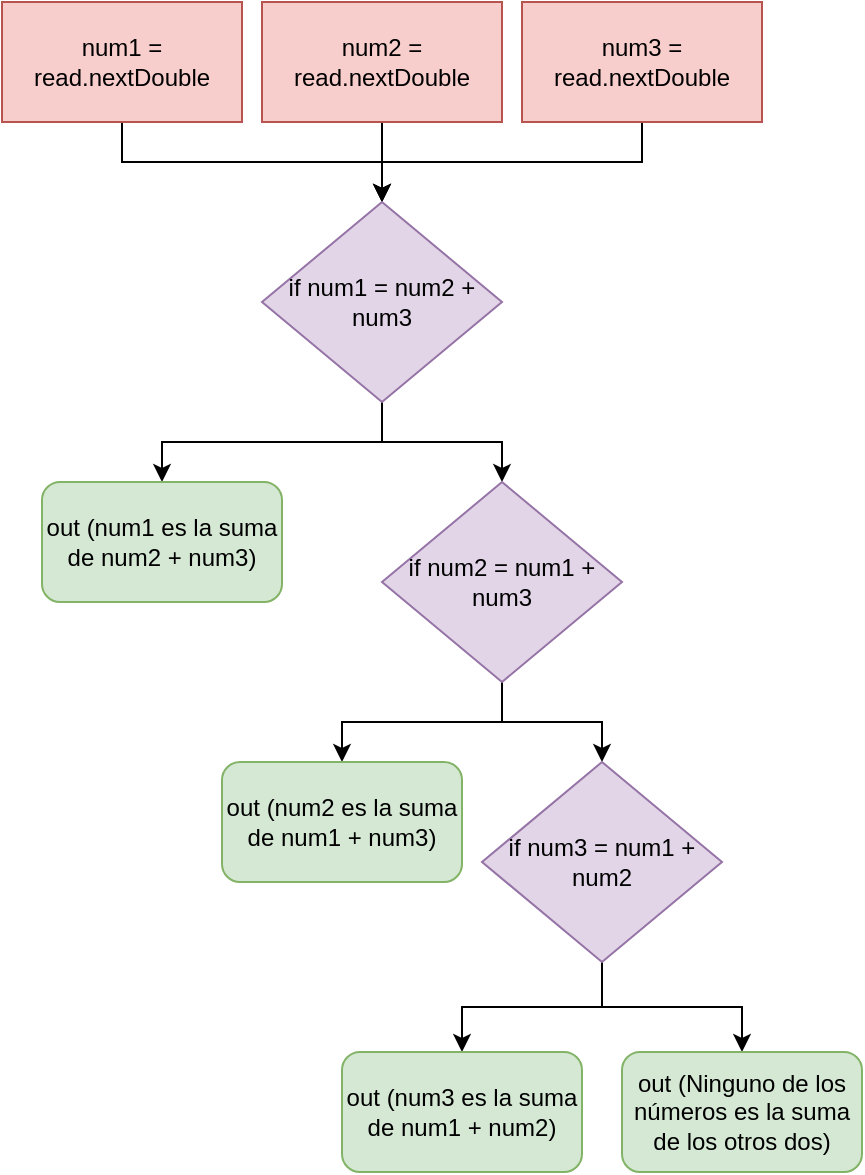 <mxfile version="20.4.0" type="github">
  <diagram id="C5RBs43oDa-KdzZeNtuy" name="Page-1">
    <mxGraphModel dx="982" dy="460" grid="1" gridSize="10" guides="1" tooltips="1" connect="1" arrows="0" fold="1" page="1" pageScale="1" pageWidth="827" pageHeight="1169" math="0" shadow="0">
      <root>
        <mxCell id="WIyWlLk6GJQsqaUBKTNV-0" />
        <mxCell id="WIyWlLk6GJQsqaUBKTNV-1" parent="WIyWlLk6GJQsqaUBKTNV-0" />
        <mxCell id="_sFUv83V-Z2-gQJYG4w2-6" style="edgeStyle=orthogonalEdgeStyle;rounded=0;orthogonalLoop=1;jettySize=auto;html=1;exitX=0.5;exitY=1;exitDx=0;exitDy=0;entryX=0.5;entryY=0;entryDx=0;entryDy=0;" edge="1" parent="WIyWlLk6GJQsqaUBKTNV-1" source="_sFUv83V-Z2-gQJYG4w2-0" target="_sFUv83V-Z2-gQJYG4w2-3">
          <mxGeometry relative="1" as="geometry" />
        </mxCell>
        <mxCell id="_sFUv83V-Z2-gQJYG4w2-0" value="num1 = read.nextDouble" style="rounded=0;whiteSpace=wrap;html=1;fillColor=#f8cecc;strokeColor=#b85450;" vertex="1" parent="WIyWlLk6GJQsqaUBKTNV-1">
          <mxGeometry width="120" height="60" as="geometry" />
        </mxCell>
        <mxCell id="_sFUv83V-Z2-gQJYG4w2-4" style="edgeStyle=orthogonalEdgeStyle;rounded=0;orthogonalLoop=1;jettySize=auto;html=1;exitX=0.5;exitY=1;exitDx=0;exitDy=0;entryX=0.5;entryY=0;entryDx=0;entryDy=0;" edge="1" parent="WIyWlLk6GJQsqaUBKTNV-1" source="_sFUv83V-Z2-gQJYG4w2-1" target="_sFUv83V-Z2-gQJYG4w2-3">
          <mxGeometry relative="1" as="geometry" />
        </mxCell>
        <mxCell id="_sFUv83V-Z2-gQJYG4w2-1" value="num2 = read.nextDouble" style="rounded=0;whiteSpace=wrap;html=1;fillColor=#f8cecc;strokeColor=#b85450;" vertex="1" parent="WIyWlLk6GJQsqaUBKTNV-1">
          <mxGeometry x="130" width="120" height="60" as="geometry" />
        </mxCell>
        <mxCell id="_sFUv83V-Z2-gQJYG4w2-5" style="edgeStyle=orthogonalEdgeStyle;rounded=0;orthogonalLoop=1;jettySize=auto;html=1;exitX=0.5;exitY=1;exitDx=0;exitDy=0;" edge="1" parent="WIyWlLk6GJQsqaUBKTNV-1" source="_sFUv83V-Z2-gQJYG4w2-2" target="_sFUv83V-Z2-gQJYG4w2-3">
          <mxGeometry relative="1" as="geometry" />
        </mxCell>
        <mxCell id="_sFUv83V-Z2-gQJYG4w2-2" value="num3 = read.nextDouble" style="rounded=0;whiteSpace=wrap;html=1;fillColor=#f8cecc;strokeColor=#b85450;" vertex="1" parent="WIyWlLk6GJQsqaUBKTNV-1">
          <mxGeometry x="260" width="120" height="60" as="geometry" />
        </mxCell>
        <mxCell id="_sFUv83V-Z2-gQJYG4w2-8" style="edgeStyle=orthogonalEdgeStyle;rounded=0;orthogonalLoop=1;jettySize=auto;html=1;exitX=0.5;exitY=1;exitDx=0;exitDy=0;entryX=0.5;entryY=0;entryDx=0;entryDy=0;" edge="1" parent="WIyWlLk6GJQsqaUBKTNV-1" source="_sFUv83V-Z2-gQJYG4w2-3" target="_sFUv83V-Z2-gQJYG4w2-7">
          <mxGeometry relative="1" as="geometry" />
        </mxCell>
        <mxCell id="_sFUv83V-Z2-gQJYG4w2-10" style="edgeStyle=orthogonalEdgeStyle;rounded=0;orthogonalLoop=1;jettySize=auto;html=1;exitX=0.5;exitY=1;exitDx=0;exitDy=0;entryX=0.5;entryY=0;entryDx=0;entryDy=0;" edge="1" parent="WIyWlLk6GJQsqaUBKTNV-1" source="_sFUv83V-Z2-gQJYG4w2-3" target="_sFUv83V-Z2-gQJYG4w2-9">
          <mxGeometry relative="1" as="geometry" />
        </mxCell>
        <mxCell id="_sFUv83V-Z2-gQJYG4w2-3" value="if num1 = num2 + num3" style="rhombus;whiteSpace=wrap;html=1;fillColor=#e1d5e7;strokeColor=#9673a6;" vertex="1" parent="WIyWlLk6GJQsqaUBKTNV-1">
          <mxGeometry x="130" y="100" width="120" height="100" as="geometry" />
        </mxCell>
        <mxCell id="_sFUv83V-Z2-gQJYG4w2-7" value="out (num1 es la suma de num2 + num3)" style="rounded=1;whiteSpace=wrap;html=1;fillColor=#d5e8d4;strokeColor=#82b366;" vertex="1" parent="WIyWlLk6GJQsqaUBKTNV-1">
          <mxGeometry x="20" y="240" width="120" height="60" as="geometry" />
        </mxCell>
        <mxCell id="_sFUv83V-Z2-gQJYG4w2-12" style="edgeStyle=orthogonalEdgeStyle;rounded=0;orthogonalLoop=1;jettySize=auto;html=1;exitX=0.5;exitY=1;exitDx=0;exitDy=0;entryX=0.5;entryY=0;entryDx=0;entryDy=0;" edge="1" parent="WIyWlLk6GJQsqaUBKTNV-1" source="_sFUv83V-Z2-gQJYG4w2-9" target="_sFUv83V-Z2-gQJYG4w2-11">
          <mxGeometry relative="1" as="geometry" />
        </mxCell>
        <mxCell id="_sFUv83V-Z2-gQJYG4w2-14" style="edgeStyle=orthogonalEdgeStyle;rounded=0;orthogonalLoop=1;jettySize=auto;html=1;exitX=0.5;exitY=1;exitDx=0;exitDy=0;entryX=0.5;entryY=0;entryDx=0;entryDy=0;" edge="1" parent="WIyWlLk6GJQsqaUBKTNV-1" source="_sFUv83V-Z2-gQJYG4w2-9" target="_sFUv83V-Z2-gQJYG4w2-13">
          <mxGeometry relative="1" as="geometry" />
        </mxCell>
        <mxCell id="_sFUv83V-Z2-gQJYG4w2-9" value="if num2 = num1 + num3" style="rhombus;whiteSpace=wrap;html=1;fillColor=#e1d5e7;strokeColor=#9673a6;" vertex="1" parent="WIyWlLk6GJQsqaUBKTNV-1">
          <mxGeometry x="190" y="240" width="120" height="100" as="geometry" />
        </mxCell>
        <mxCell id="_sFUv83V-Z2-gQJYG4w2-11" value="out (num2 es la suma de num1 + num3)" style="rounded=1;whiteSpace=wrap;html=1;fillColor=#d5e8d4;strokeColor=#82b366;" vertex="1" parent="WIyWlLk6GJQsqaUBKTNV-1">
          <mxGeometry x="110" y="380" width="120" height="60" as="geometry" />
        </mxCell>
        <mxCell id="_sFUv83V-Z2-gQJYG4w2-16" style="edgeStyle=orthogonalEdgeStyle;rounded=0;orthogonalLoop=1;jettySize=auto;html=1;exitX=0.5;exitY=1;exitDx=0;exitDy=0;entryX=0.5;entryY=0;entryDx=0;entryDy=0;" edge="1" parent="WIyWlLk6GJQsqaUBKTNV-1" source="_sFUv83V-Z2-gQJYG4w2-13" target="_sFUv83V-Z2-gQJYG4w2-15">
          <mxGeometry relative="1" as="geometry" />
        </mxCell>
        <mxCell id="_sFUv83V-Z2-gQJYG4w2-19" style="edgeStyle=orthogonalEdgeStyle;rounded=0;orthogonalLoop=1;jettySize=auto;html=1;exitX=0.5;exitY=1;exitDx=0;exitDy=0;entryX=0.5;entryY=0;entryDx=0;entryDy=0;" edge="1" parent="WIyWlLk6GJQsqaUBKTNV-1" source="_sFUv83V-Z2-gQJYG4w2-13" target="_sFUv83V-Z2-gQJYG4w2-18">
          <mxGeometry relative="1" as="geometry" />
        </mxCell>
        <mxCell id="_sFUv83V-Z2-gQJYG4w2-13" value="if num3 = num1 + num2" style="rhombus;whiteSpace=wrap;html=1;fillColor=#e1d5e7;strokeColor=#9673a6;" vertex="1" parent="WIyWlLk6GJQsqaUBKTNV-1">
          <mxGeometry x="240" y="380" width="120" height="100" as="geometry" />
        </mxCell>
        <mxCell id="_sFUv83V-Z2-gQJYG4w2-15" value="out (num3 es la suma de num1 + num2)" style="rounded=1;whiteSpace=wrap;html=1;fillColor=#d5e8d4;strokeColor=#82b366;" vertex="1" parent="WIyWlLk6GJQsqaUBKTNV-1">
          <mxGeometry x="170" y="525" width="120" height="60" as="geometry" />
        </mxCell>
        <mxCell id="_sFUv83V-Z2-gQJYG4w2-18" value="out (Ninguno de los números es la suma de los otros dos)" style="rounded=1;whiteSpace=wrap;html=1;fillColor=#d5e8d4;strokeColor=#82b366;" vertex="1" parent="WIyWlLk6GJQsqaUBKTNV-1">
          <mxGeometry x="310" y="525" width="120" height="60" as="geometry" />
        </mxCell>
      </root>
    </mxGraphModel>
  </diagram>
</mxfile>
